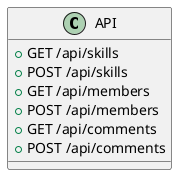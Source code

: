 @startuml
!define RECTANGLE class
RECTANGLE API {
  +GET /api/skills
  +POST /api/skills
  +GET /api/members
  +POST /api/members
  +GET /api/comments
  +POST /api/comments
}
@enduml
